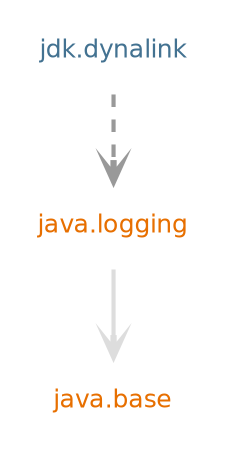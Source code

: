 digraph "jdk.dynalink" {
  nodesep=.5;
  ranksep=0.600000;
  pencolor=transparent;
  node [shape=plaintext, fontcolor="#000000", fontname="DejaVuSans", fontsize=12, margin=".2,.2"];
  edge [penwidth=2, color="#999999", arrowhead=open, arrowsize=1];
  {rank=same "java.logging"}
  subgraph se {
  "java.base" [fontcolor="#e76f00", group=java];
  "java.logging" [fontcolor="#e76f00", group=java];
  }
  subgraph jdk {
  "jdk.dynalink" [fontcolor="#437291", group=jdk];
  }
  "java.logging" -> "java.base" [color="#dddddd", weight=10];
  "jdk.dynalink" -> "java.logging" [style="dashed"];
}
